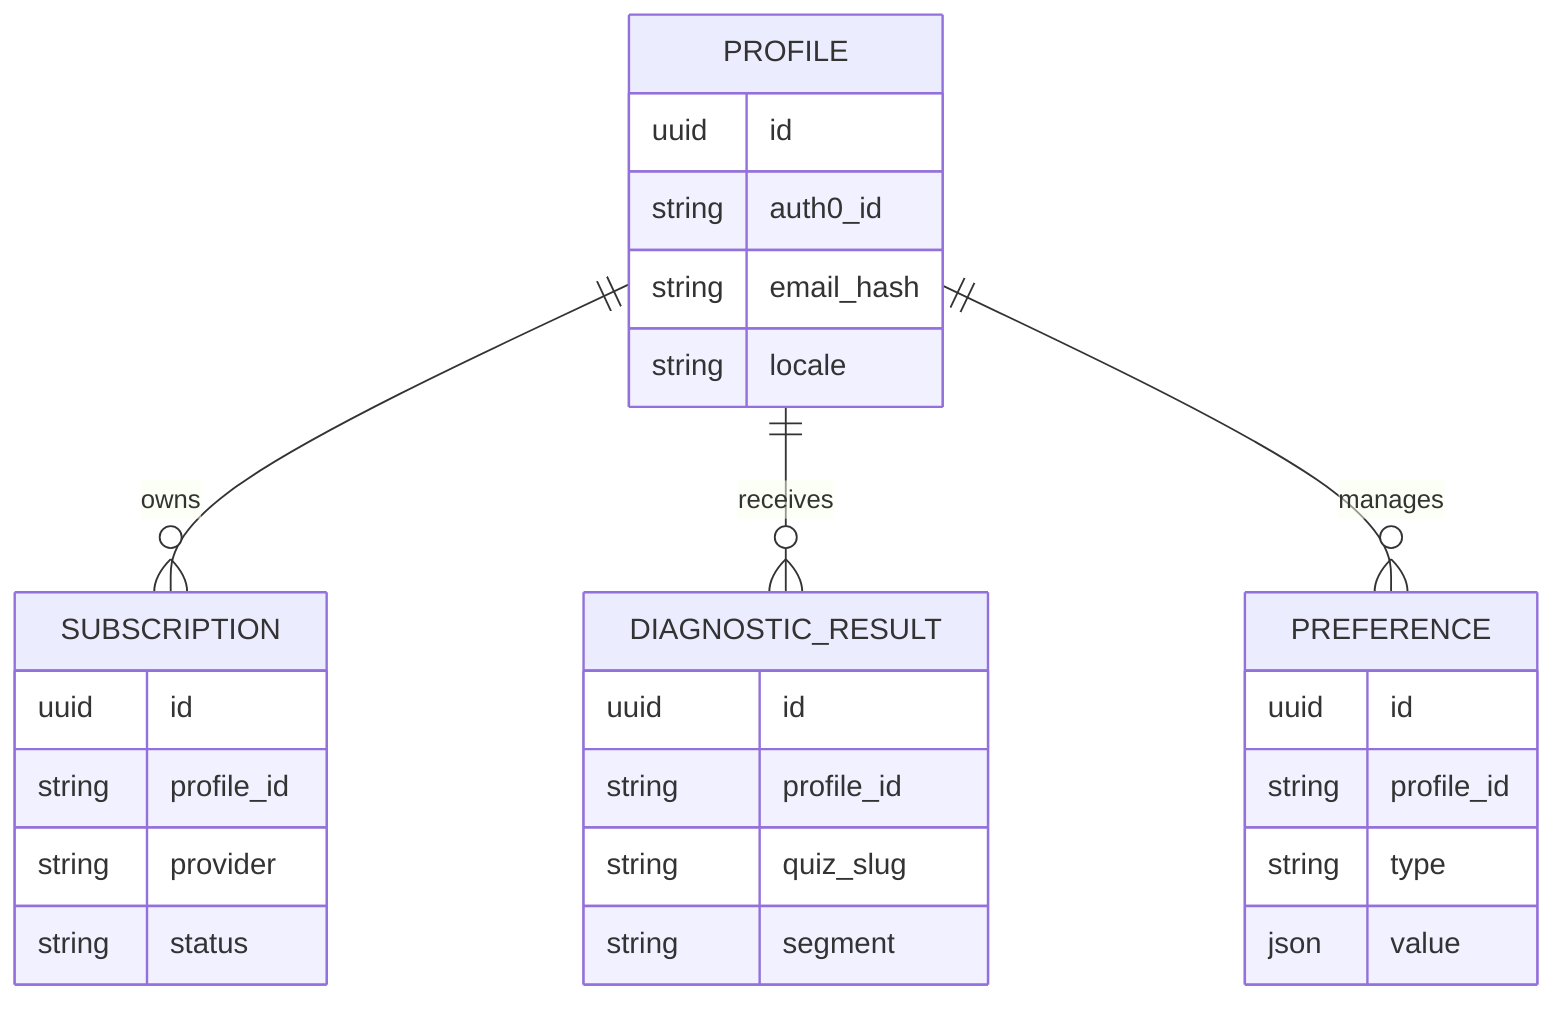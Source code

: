erDiagram
    PROFILE {
        uuid id
        string auth0_id
        string email_hash
        string locale
    }
    SUBSCRIPTION {
        uuid id
        string profile_id
        string provider
        string status
    }
    DIAGNOSTIC_RESULT {
        uuid id
        string profile_id
        string quiz_slug
        string segment
    }
    PREFERENCE {
        uuid id
        string profile_id
        string type
        json value
    }
    PROFILE ||--o{ SUBSCRIPTION : owns
    PROFILE ||--o{ DIAGNOSTIC_RESULT : receives
    PROFILE ||--o{ PREFERENCE : manages
